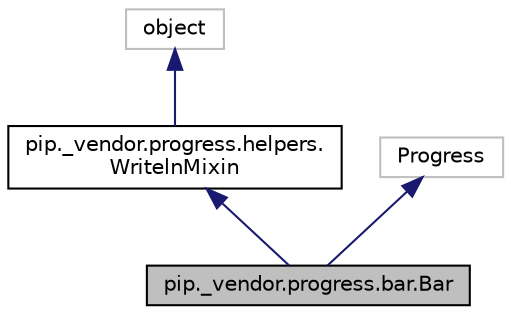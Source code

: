 digraph "pip._vendor.progress.bar.Bar"
{
  edge [fontname="Helvetica",fontsize="10",labelfontname="Helvetica",labelfontsize="10"];
  node [fontname="Helvetica",fontsize="10",shape=record];
  Node10 [label="pip._vendor.progress.bar.Bar",height=0.2,width=0.4,color="black", fillcolor="grey75", style="filled", fontcolor="black"];
  Node11 -> Node10 [dir="back",color="midnightblue",fontsize="10",style="solid",fontname="Helvetica"];
  Node11 [label="pip._vendor.progress.helpers.\lWritelnMixin",height=0.2,width=0.4,color="black", fillcolor="white", style="filled",URL="$classpip_1_1__vendor_1_1progress_1_1helpers_1_1_writeln_mixin.html"];
  Node12 -> Node11 [dir="back",color="midnightblue",fontsize="10",style="solid",fontname="Helvetica"];
  Node12 [label="object",height=0.2,width=0.4,color="grey75", fillcolor="white", style="filled"];
  Node13 -> Node10 [dir="back",color="midnightblue",fontsize="10",style="solid",fontname="Helvetica"];
  Node13 [label="Progress",height=0.2,width=0.4,color="grey75", fillcolor="white", style="filled"];
}
